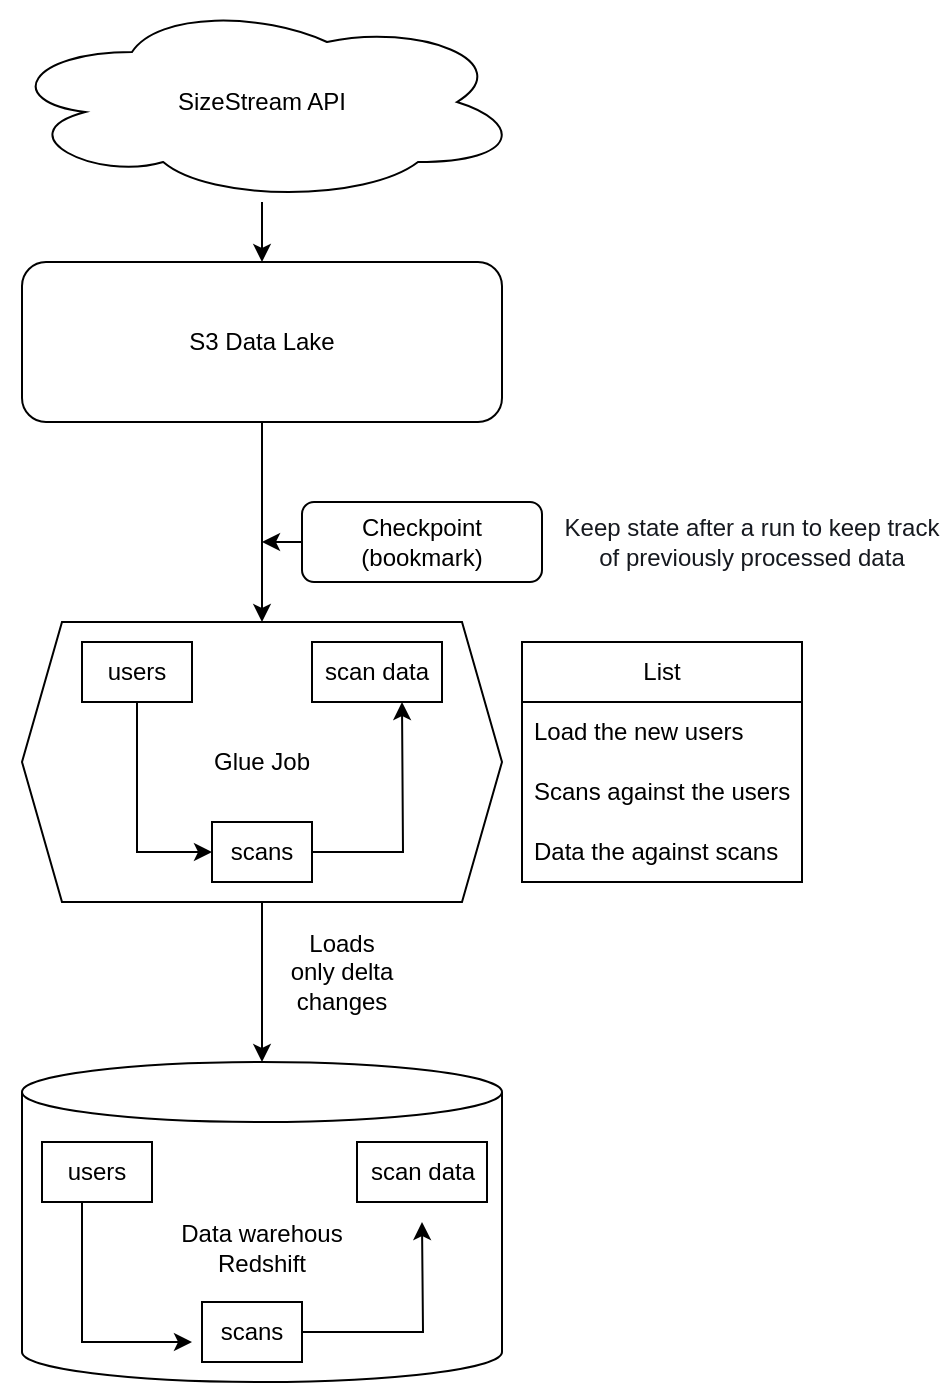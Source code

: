 <mxfile version="24.7.8">
  <diagram id="C5RBs43oDa-KdzZeNtuy" name="Page-1">
    <mxGraphModel dx="704" dy="1537" grid="1" gridSize="10" guides="1" tooltips="1" connect="1" arrows="1" fold="1" page="1" pageScale="1" pageWidth="827" pageHeight="1169" math="0" shadow="0">
      <root>
        <mxCell id="WIyWlLk6GJQsqaUBKTNV-0" />
        <mxCell id="WIyWlLk6GJQsqaUBKTNV-1" parent="WIyWlLk6GJQsqaUBKTNV-0" />
        <mxCell id="NQoc6Oi-0HFmqZmTuHze-75" value="Data warehous&lt;div&gt;Redshift&lt;br&gt;&lt;/div&gt;" style="shape=cylinder3;whiteSpace=wrap;html=1;boundedLbl=1;backgroundOutline=1;size=15;" vertex="1" parent="WIyWlLk6GJQsqaUBKTNV-1">
          <mxGeometry x="160" y="480" width="240" height="160" as="geometry" />
        </mxCell>
        <mxCell id="NQoc6Oi-0HFmqZmTuHze-77" value="" style="edgeStyle=orthogonalEdgeStyle;rounded=0;orthogonalLoop=1;jettySize=auto;html=1;" edge="1" parent="WIyWlLk6GJQsqaUBKTNV-1" source="NQoc6Oi-0HFmqZmTuHze-5" target="NQoc6Oi-0HFmqZmTuHze-75">
          <mxGeometry relative="1" as="geometry" />
        </mxCell>
        <mxCell id="NQoc6Oi-0HFmqZmTuHze-5" value="Glue Job" style="shape=hexagon;perimeter=hexagonPerimeter2;whiteSpace=wrap;html=1;fixedSize=1;" vertex="1" parent="WIyWlLk6GJQsqaUBKTNV-1">
          <mxGeometry x="160" y="260" width="240" height="140" as="geometry" />
        </mxCell>
        <mxCell id="NQoc6Oi-0HFmqZmTuHze-3" value="" style="edgeStyle=orthogonalEdgeStyle;rounded=0;orthogonalLoop=1;jettySize=auto;html=1;" edge="1" parent="WIyWlLk6GJQsqaUBKTNV-1" source="NQoc6Oi-0HFmqZmTuHze-1" target="WIyWlLk6GJQsqaUBKTNV-3">
          <mxGeometry relative="1" as="geometry" />
        </mxCell>
        <mxCell id="NQoc6Oi-0HFmqZmTuHze-7" value="" style="edgeStyle=orthogonalEdgeStyle;rounded=0;orthogonalLoop=1;jettySize=auto;html=1;" edge="1" parent="WIyWlLk6GJQsqaUBKTNV-1" source="WIyWlLk6GJQsqaUBKTNV-3" target="NQoc6Oi-0HFmqZmTuHze-5">
          <mxGeometry relative="1" as="geometry" />
        </mxCell>
        <mxCell id="WIyWlLk6GJQsqaUBKTNV-3" value="S3 Data Lake" style="rounded=1;whiteSpace=wrap;html=1;fontSize=12;glass=0;strokeWidth=1;shadow=0;" parent="WIyWlLk6GJQsqaUBKTNV-1" vertex="1">
          <mxGeometry x="160" y="80" width="240" height="80" as="geometry" />
        </mxCell>
        <mxCell id="NQoc6Oi-0HFmqZmTuHze-41" value="" style="edgeStyle=orthogonalEdgeStyle;rounded=0;orthogonalLoop=1;jettySize=auto;html=1;" edge="1" parent="WIyWlLk6GJQsqaUBKTNV-1" source="WIyWlLk6GJQsqaUBKTNV-7">
          <mxGeometry relative="1" as="geometry">
            <mxPoint x="280" y="220" as="targetPoint" />
          </mxGeometry>
        </mxCell>
        <mxCell id="WIyWlLk6GJQsqaUBKTNV-7" value="Checkpoint&lt;div&gt;(bookmark)&lt;/div&gt;" style="rounded=1;whiteSpace=wrap;html=1;fontSize=12;glass=0;strokeWidth=1;shadow=0;" parent="WIyWlLk6GJQsqaUBKTNV-1" vertex="1">
          <mxGeometry x="300" y="200" width="120" height="40" as="geometry" />
        </mxCell>
        <mxCell id="NQoc6Oi-0HFmqZmTuHze-1" value="SizeStream API" style="ellipse;shape=cloud;whiteSpace=wrap;html=1;" vertex="1" parent="WIyWlLk6GJQsqaUBKTNV-1">
          <mxGeometry x="150" y="-50" width="260" height="100" as="geometry" />
        </mxCell>
        <mxCell id="NQoc6Oi-0HFmqZmTuHze-8" value="users" style="rounded=0;whiteSpace=wrap;html=1;" vertex="1" parent="WIyWlLk6GJQsqaUBKTNV-1">
          <mxGeometry x="170" y="520" width="55" height="30" as="geometry" />
        </mxCell>
        <mxCell id="NQoc6Oi-0HFmqZmTuHze-88" value="" style="edgeStyle=orthogonalEdgeStyle;rounded=0;orthogonalLoop=1;jettySize=auto;html=1;" edge="1" parent="WIyWlLk6GJQsqaUBKTNV-1" source="NQoc6Oi-0HFmqZmTuHze-38">
          <mxGeometry relative="1" as="geometry">
            <mxPoint x="360" y="560" as="targetPoint" />
          </mxGeometry>
        </mxCell>
        <mxCell id="NQoc6Oi-0HFmqZmTuHze-38" value="scans" style="rounded=0;whiteSpace=wrap;html=1;" vertex="1" parent="WIyWlLk6GJQsqaUBKTNV-1">
          <mxGeometry x="250" y="600" width="50" height="30" as="geometry" />
        </mxCell>
        <mxCell id="NQoc6Oi-0HFmqZmTuHze-39" value="scan data" style="rounded=0;whiteSpace=wrap;html=1;" vertex="1" parent="WIyWlLk6GJQsqaUBKTNV-1">
          <mxGeometry x="327.5" y="520" width="65" height="30" as="geometry" />
        </mxCell>
        <mxCell id="NQoc6Oi-0HFmqZmTuHze-78" value="" style="edgeStyle=orthogonalEdgeStyle;rounded=0;orthogonalLoop=1;jettySize=auto;html=1;" edge="1" parent="WIyWlLk6GJQsqaUBKTNV-1" source="NQoc6Oi-0HFmqZmTuHze-71" target="NQoc6Oi-0HFmqZmTuHze-72">
          <mxGeometry relative="1" as="geometry">
            <Array as="points">
              <mxPoint x="218" y="375" />
            </Array>
          </mxGeometry>
        </mxCell>
        <mxCell id="NQoc6Oi-0HFmqZmTuHze-71" value="users" style="rounded=0;whiteSpace=wrap;html=1;" vertex="1" parent="WIyWlLk6GJQsqaUBKTNV-1">
          <mxGeometry x="190" y="270" width="55" height="30" as="geometry" />
        </mxCell>
        <mxCell id="NQoc6Oi-0HFmqZmTuHze-80" value="" style="edgeStyle=orthogonalEdgeStyle;rounded=0;orthogonalLoop=1;jettySize=auto;html=1;" edge="1" parent="WIyWlLk6GJQsqaUBKTNV-1" source="NQoc6Oi-0HFmqZmTuHze-72">
          <mxGeometry relative="1" as="geometry">
            <mxPoint x="350" y="300" as="targetPoint" />
          </mxGeometry>
        </mxCell>
        <mxCell id="NQoc6Oi-0HFmqZmTuHze-72" value="scans" style="rounded=0;whiteSpace=wrap;html=1;" vertex="1" parent="WIyWlLk6GJQsqaUBKTNV-1">
          <mxGeometry x="255" y="360" width="50" height="30" as="geometry" />
        </mxCell>
        <mxCell id="NQoc6Oi-0HFmqZmTuHze-73" value="scan data" style="rounded=0;whiteSpace=wrap;html=1;" vertex="1" parent="WIyWlLk6GJQsqaUBKTNV-1">
          <mxGeometry x="305" y="270" width="65" height="30" as="geometry" />
        </mxCell>
        <mxCell id="NQoc6Oi-0HFmqZmTuHze-86" value="" style="edgeStyle=orthogonalEdgeStyle;rounded=0;orthogonalLoop=1;jettySize=auto;html=1;" edge="1" parent="WIyWlLk6GJQsqaUBKTNV-1" source="NQoc6Oi-0HFmqZmTuHze-76">
          <mxGeometry relative="1" as="geometry">
            <mxPoint x="245" y="620" as="targetPoint" />
            <Array as="points">
              <mxPoint x="190" y="620" />
            </Array>
          </mxGeometry>
        </mxCell>
        <mxCell id="NQoc6Oi-0HFmqZmTuHze-76" value="users" style="rounded=0;whiteSpace=wrap;html=1;" vertex="1" parent="WIyWlLk6GJQsqaUBKTNV-1">
          <mxGeometry x="170" y="520" width="55" height="30" as="geometry" />
        </mxCell>
        <mxCell id="NQoc6Oi-0HFmqZmTuHze-81" value="Loads only delta changes" style="text;strokeColor=none;align=center;fillColor=none;html=1;verticalAlign=middle;whiteSpace=wrap;rounded=0;" vertex="1" parent="WIyWlLk6GJQsqaUBKTNV-1">
          <mxGeometry x="290" y="420" width="60" height="30" as="geometry" />
        </mxCell>
        <mxCell id="NQoc6Oi-0HFmqZmTuHze-84" value="&lt;span style=&quot;color: rgb(22, 25, 31); font-family: &amp;quot;Amazon Ember&amp;quot;, Helvetica, Arial, sans-serif; text-align: start; background-color: rgb(255, 255, 255);&quot;&gt;&lt;font style=&quot;font-size: 12px;&quot;&gt;Keep state after a run to keep track of previously processed data&lt;/font&gt;&lt;/span&gt;" style="text;strokeColor=none;align=center;fillColor=none;html=1;verticalAlign=middle;whiteSpace=wrap;rounded=0;" vertex="1" parent="WIyWlLk6GJQsqaUBKTNV-1">
          <mxGeometry x="430" y="205" width="190" height="30" as="geometry" />
        </mxCell>
        <mxCell id="NQoc6Oi-0HFmqZmTuHze-91" value="List" style="swimlane;fontStyle=0;childLayout=stackLayout;horizontal=1;startSize=30;horizontalStack=0;resizeParent=1;resizeParentMax=0;resizeLast=0;collapsible=1;marginBottom=0;whiteSpace=wrap;html=1;" vertex="1" parent="WIyWlLk6GJQsqaUBKTNV-1">
          <mxGeometry x="410" y="270" width="140" height="120" as="geometry" />
        </mxCell>
        <mxCell id="NQoc6Oi-0HFmqZmTuHze-92" value="Load the new users" style="text;strokeColor=none;fillColor=none;align=left;verticalAlign=middle;spacingLeft=4;spacingRight=4;overflow=hidden;points=[[0,0.5],[1,0.5]];portConstraint=eastwest;rotatable=0;whiteSpace=wrap;html=1;" vertex="1" parent="NQoc6Oi-0HFmqZmTuHze-91">
          <mxGeometry y="30" width="140" height="30" as="geometry" />
        </mxCell>
        <mxCell id="NQoc6Oi-0HFmqZmTuHze-93" value="Scans against the users" style="text;strokeColor=none;fillColor=none;align=left;verticalAlign=middle;spacingLeft=4;spacingRight=4;overflow=hidden;points=[[0,0.5],[1,0.5]];portConstraint=eastwest;rotatable=0;whiteSpace=wrap;html=1;" vertex="1" parent="NQoc6Oi-0HFmqZmTuHze-91">
          <mxGeometry y="60" width="140" height="30" as="geometry" />
        </mxCell>
        <mxCell id="NQoc6Oi-0HFmqZmTuHze-94" value="Data the against scans" style="text;strokeColor=none;fillColor=none;align=left;verticalAlign=middle;spacingLeft=4;spacingRight=4;overflow=hidden;points=[[0,0.5],[1,0.5]];portConstraint=eastwest;rotatable=0;whiteSpace=wrap;html=1;" vertex="1" parent="NQoc6Oi-0HFmqZmTuHze-91">
          <mxGeometry y="90" width="140" height="30" as="geometry" />
        </mxCell>
      </root>
    </mxGraphModel>
  </diagram>
</mxfile>
